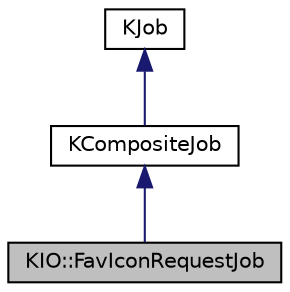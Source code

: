 digraph "KIO::FavIconRequestJob"
{
  edge [fontname="Helvetica",fontsize="10",labelfontname="Helvetica",labelfontsize="10"];
  node [fontname="Helvetica",fontsize="10",shape=record];
  Node0 [label="KIO::FavIconRequestJob",height=0.2,width=0.4,color="black", fillcolor="grey75", style="filled", fontcolor="black"];
  Node1 -> Node0 [dir="back",color="midnightblue",fontsize="10",style="solid",fontname="Helvetica"];
  Node1 [label="KCompositeJob",height=0.2,width=0.4,color="black", fillcolor="white", style="filled",URL="D:/Users/anthony/Documents/MINGW-KDE-Frameworks/frameworks/kcoreaddons-5.26.0/html/KCoreAddons.tags$classKCompositeJob.html"];
  Node2 -> Node1 [dir="back",color="midnightblue",fontsize="10",style="solid",fontname="Helvetica"];
  Node2 [label="KJob",height=0.2,width=0.4,color="black", fillcolor="white", style="filled",URL="D:/Users/anthony/Documents/MINGW-KDE-Frameworks/frameworks/kcoreaddons-5.26.0/html/KCoreAddons.tags$classKJob.html"];
}
